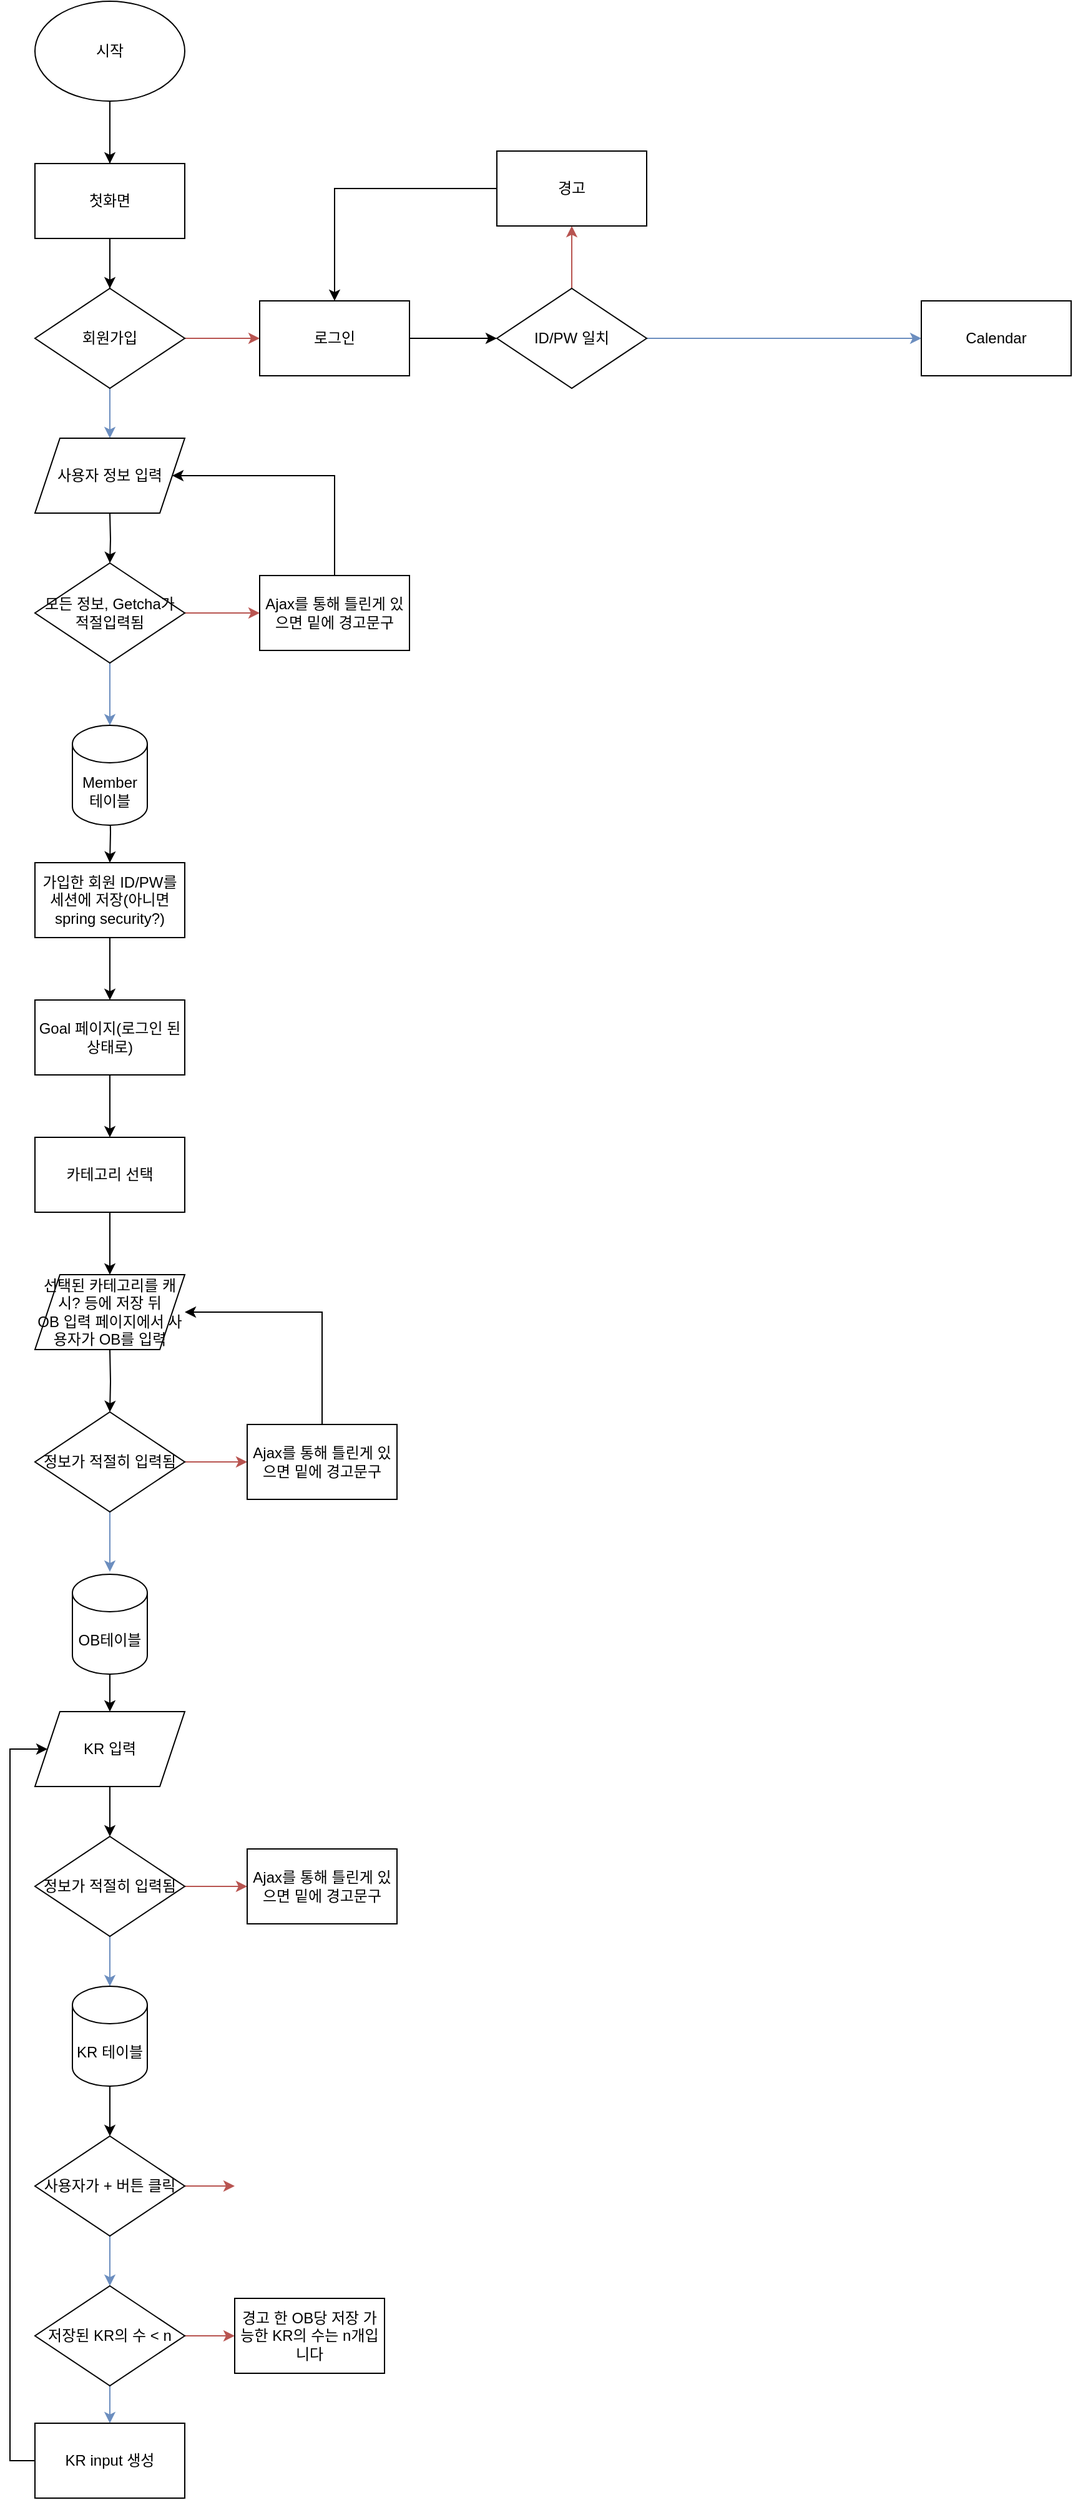 <mxfile version="15.5.0" type="github">
  <diagram id="Uq3l2EWZINXqB6MkOoWw" name="전체적인 순서도">
    <mxGraphModel dx="4082" dy="468" grid="1" gridSize="10" guides="1" tooltips="1" connect="1" arrows="1" fold="1" page="1" pageScale="1" pageWidth="3300" pageHeight="4681" math="0" shadow="0">
      <root>
        <mxCell id="0" />
        <mxCell id="1" parent="0" />
        <mxCell id="pIeUTdMdYG4i5QMNmfUO-8" value="" style="edgeStyle=orthogonalEdgeStyle;rounded=0;orthogonalLoop=1;jettySize=auto;html=1;" parent="1" source="cU4-2mLXnspjtvhaOZda-1" target="pIeUTdMdYG4i5QMNmfUO-1" edge="1">
          <mxGeometry relative="1" as="geometry" />
        </mxCell>
        <mxCell id="cU4-2mLXnspjtvhaOZda-1" value="시작" style="ellipse;whiteSpace=wrap;html=1;" parent="1" vertex="1">
          <mxGeometry x="20" y="20" width="120" height="80" as="geometry" />
        </mxCell>
        <mxCell id="pIeUTdMdYG4i5QMNmfUO-7" style="edgeStyle=orthogonalEdgeStyle;rounded=0;orthogonalLoop=1;jettySize=auto;html=1;exitX=0.5;exitY=1;exitDx=0;exitDy=0;" parent="1" source="pIeUTdMdYG4i5QMNmfUO-1" edge="1">
          <mxGeometry relative="1" as="geometry">
            <mxPoint x="80" y="250" as="targetPoint" />
          </mxGeometry>
        </mxCell>
        <mxCell id="pIeUTdMdYG4i5QMNmfUO-1" value="첫화면" style="rounded=0;whiteSpace=wrap;html=1;" parent="1" vertex="1">
          <mxGeometry x="20" y="150" width="120" height="60" as="geometry" />
        </mxCell>
        <mxCell id="pIeUTdMdYG4i5QMNmfUO-3" value="" style="endArrow=none;html=1;entryX=0.5;entryY=1;entryDx=0;entryDy=0;" parent="1" source="pIeUTdMdYG4i5QMNmfUO-1" target="cU4-2mLXnspjtvhaOZda-1" edge="1">
          <mxGeometry width="50" height="50" relative="1" as="geometry">
            <mxPoint x="40" y="150" as="sourcePoint" />
            <mxPoint x="90" y="100" as="targetPoint" />
          </mxGeometry>
        </mxCell>
        <mxCell id="pIeUTdMdYG4i5QMNmfUO-6" style="edgeStyle=orthogonalEdgeStyle;rounded=0;orthogonalLoop=1;jettySize=auto;html=1;exitX=1;exitY=0.5;exitDx=0;exitDy=0;fillColor=#f8cecc;strokeColor=#b85450;" parent="1" source="pIeUTdMdYG4i5QMNmfUO-4" edge="1">
          <mxGeometry relative="1" as="geometry">
            <mxPoint x="200" y="290" as="targetPoint" />
          </mxGeometry>
        </mxCell>
        <mxCell id="pIeUTdMdYG4i5QMNmfUO-11" style="edgeStyle=orthogonalEdgeStyle;rounded=0;orthogonalLoop=1;jettySize=auto;html=1;exitX=0.5;exitY=1;exitDx=0;exitDy=0;entryX=0.5;entryY=0;entryDx=0;entryDy=0;fillColor=#dae8fc;strokeColor=#6c8ebf;" parent="1" source="pIeUTdMdYG4i5QMNmfUO-4" edge="1">
          <mxGeometry relative="1" as="geometry">
            <mxPoint x="80" y="370" as="targetPoint" />
          </mxGeometry>
        </mxCell>
        <mxCell id="pIeUTdMdYG4i5QMNmfUO-4" value="회원가입" style="rhombus;whiteSpace=wrap;html=1;" parent="1" vertex="1">
          <mxGeometry x="20" y="250" width="120" height="80" as="geometry" />
        </mxCell>
        <mxCell id="pIeUTdMdYG4i5QMNmfUO-5" value="" style="endArrow=none;html=1;entryX=0.5;entryY=1;entryDx=0;entryDy=0;" parent="1" source="pIeUTdMdYG4i5QMNmfUO-4" target="pIeUTdMdYG4i5QMNmfUO-1" edge="1">
          <mxGeometry width="50" height="50" relative="1" as="geometry">
            <mxPoint x="40" y="260" as="sourcePoint" />
            <mxPoint x="90" y="210" as="targetPoint" />
          </mxGeometry>
        </mxCell>
        <mxCell id="aWaKsQ2O3t7kNbBKUAZW-5" style="edgeStyle=orthogonalEdgeStyle;rounded=0;orthogonalLoop=1;jettySize=auto;html=1;exitX=1;exitY=0.5;exitDx=0;exitDy=0;entryX=0;entryY=0.5;entryDx=0;entryDy=0;" edge="1" parent="1" source="pIeUTdMdYG4i5QMNmfUO-9" target="aWaKsQ2O3t7kNbBKUAZW-4">
          <mxGeometry relative="1" as="geometry" />
        </mxCell>
        <mxCell id="pIeUTdMdYG4i5QMNmfUO-9" value="로그인" style="rounded=0;whiteSpace=wrap;html=1;" parent="1" vertex="1">
          <mxGeometry x="200" y="260" width="120" height="60" as="geometry" />
        </mxCell>
        <mxCell id="pIeUTdMdYG4i5QMNmfUO-14" style="edgeStyle=orthogonalEdgeStyle;rounded=0;orthogonalLoop=1;jettySize=auto;html=1;exitX=0.5;exitY=1;exitDx=0;exitDy=0;entryX=0.5;entryY=0;entryDx=0;entryDy=0;" parent="1" target="pIeUTdMdYG4i5QMNmfUO-13" edge="1">
          <mxGeometry relative="1" as="geometry">
            <mxPoint x="80" y="430" as="sourcePoint" />
          </mxGeometry>
        </mxCell>
        <mxCell id="pIeUTdMdYG4i5QMNmfUO-15" style="edgeStyle=orthogonalEdgeStyle;rounded=0;orthogonalLoop=1;jettySize=auto;html=1;exitX=1;exitY=0.5;exitDx=0;exitDy=0;fillColor=#f8cecc;strokeColor=#b85450;" parent="1" source="pIeUTdMdYG4i5QMNmfUO-13" edge="1">
          <mxGeometry relative="1" as="geometry">
            <mxPoint x="200" y="510" as="targetPoint" />
          </mxGeometry>
        </mxCell>
        <mxCell id="pIeUTdMdYG4i5QMNmfUO-16" style="edgeStyle=orthogonalEdgeStyle;rounded=0;orthogonalLoop=1;jettySize=auto;html=1;exitX=0.5;exitY=1;exitDx=0;exitDy=0;fillColor=#dae8fc;strokeColor=#6c8ebf;" parent="1" source="pIeUTdMdYG4i5QMNmfUO-13" edge="1">
          <mxGeometry relative="1" as="geometry">
            <mxPoint x="80" y="600" as="targetPoint" />
          </mxGeometry>
        </mxCell>
        <mxCell id="pIeUTdMdYG4i5QMNmfUO-13" value="모든 정보, Getcha가 적절입력됨" style="rhombus;whiteSpace=wrap;html=1;" parent="1" vertex="1">
          <mxGeometry x="20" y="470" width="120" height="80" as="geometry" />
        </mxCell>
        <mxCell id="pIeUTdMdYG4i5QMNmfUO-19" style="edgeStyle=orthogonalEdgeStyle;rounded=0;orthogonalLoop=1;jettySize=auto;html=1;exitX=0.5;exitY=0;exitDx=0;exitDy=0;entryX=1;entryY=0.5;entryDx=0;entryDy=0;" parent="1" source="pIeUTdMdYG4i5QMNmfUO-18" target="aWaKsQ2O3t7kNbBKUAZW-2" edge="1">
          <mxGeometry relative="1" as="geometry">
            <mxPoint x="140" y="400" as="targetPoint" />
            <Array as="points">
              <mxPoint x="260" y="400" />
            </Array>
          </mxGeometry>
        </mxCell>
        <mxCell id="pIeUTdMdYG4i5QMNmfUO-18" value="Ajax를 통해 틀린게 있으면 밑에 경고문구" style="rounded=0;whiteSpace=wrap;html=1;" parent="1" vertex="1">
          <mxGeometry x="200" y="480" width="120" height="60" as="geometry" />
        </mxCell>
        <mxCell id="pIeUTdMdYG4i5QMNmfUO-22" style="edgeStyle=orthogonalEdgeStyle;rounded=0;orthogonalLoop=1;jettySize=auto;html=1;exitX=0.5;exitY=1;exitDx=0;exitDy=0;entryX=0.5;entryY=0;entryDx=0;entryDy=0;" parent="1" target="pIeUTdMdYG4i5QMNmfUO-21" edge="1">
          <mxGeometry relative="1" as="geometry">
            <mxPoint x="80" y="660" as="sourcePoint" />
          </mxGeometry>
        </mxCell>
        <mxCell id="pIeUTdMdYG4i5QMNmfUO-24" style="edgeStyle=orthogonalEdgeStyle;rounded=0;orthogonalLoop=1;jettySize=auto;html=1;exitX=0.5;exitY=1;exitDx=0;exitDy=0;entryX=0.5;entryY=0;entryDx=0;entryDy=0;" parent="1" source="pIeUTdMdYG4i5QMNmfUO-21" target="pIeUTdMdYG4i5QMNmfUO-23" edge="1">
          <mxGeometry relative="1" as="geometry" />
        </mxCell>
        <mxCell id="pIeUTdMdYG4i5QMNmfUO-21" value="가입한 회원 ID/PW를 세션에 저장(아니면 spring security?)" style="rounded=0;whiteSpace=wrap;html=1;" parent="1" vertex="1">
          <mxGeometry x="20" y="710" width="120" height="60" as="geometry" />
        </mxCell>
        <mxCell id="pIeUTdMdYG4i5QMNmfUO-26" style="edgeStyle=orthogonalEdgeStyle;rounded=0;orthogonalLoop=1;jettySize=auto;html=1;exitX=0.5;exitY=1;exitDx=0;exitDy=0;entryX=0.5;entryY=0;entryDx=0;entryDy=0;" parent="1" source="pIeUTdMdYG4i5QMNmfUO-23" target="pIeUTdMdYG4i5QMNmfUO-25" edge="1">
          <mxGeometry relative="1" as="geometry" />
        </mxCell>
        <mxCell id="pIeUTdMdYG4i5QMNmfUO-23" value="Goal 페이지(로그인 된 상태로)" style="rounded=0;whiteSpace=wrap;html=1;" parent="1" vertex="1">
          <mxGeometry x="20" y="820" width="120" height="60" as="geometry" />
        </mxCell>
        <mxCell id="pIeUTdMdYG4i5QMNmfUO-28" style="edgeStyle=orthogonalEdgeStyle;rounded=0;orthogonalLoop=1;jettySize=auto;html=1;exitX=0.5;exitY=1;exitDx=0;exitDy=0;entryX=0.5;entryY=0;entryDx=0;entryDy=0;" parent="1" source="pIeUTdMdYG4i5QMNmfUO-25" edge="1">
          <mxGeometry relative="1" as="geometry">
            <mxPoint x="80" y="1040" as="targetPoint" />
          </mxGeometry>
        </mxCell>
        <mxCell id="pIeUTdMdYG4i5QMNmfUO-25" value="카테고리 선택" style="rounded=0;whiteSpace=wrap;html=1;" parent="1" vertex="1">
          <mxGeometry x="20" y="930" width="120" height="60" as="geometry" />
        </mxCell>
        <mxCell id="pIeUTdMdYG4i5QMNmfUO-30" style="edgeStyle=orthogonalEdgeStyle;rounded=0;orthogonalLoop=1;jettySize=auto;html=1;exitX=0.5;exitY=1;exitDx=0;exitDy=0;entryX=0.5;entryY=0;entryDx=0;entryDy=0;" parent="1" target="pIeUTdMdYG4i5QMNmfUO-29" edge="1">
          <mxGeometry relative="1" as="geometry">
            <mxPoint x="80" y="1100" as="sourcePoint" />
          </mxGeometry>
        </mxCell>
        <mxCell id="pIeUTdMdYG4i5QMNmfUO-32" style="edgeStyle=orthogonalEdgeStyle;rounded=0;orthogonalLoop=1;jettySize=auto;html=1;exitX=1;exitY=0.5;exitDx=0;exitDy=0;entryX=0;entryY=0.5;entryDx=0;entryDy=0;fillColor=#f8cecc;strokeColor=#b85450;" parent="1" source="pIeUTdMdYG4i5QMNmfUO-29" target="pIeUTdMdYG4i5QMNmfUO-31" edge="1">
          <mxGeometry relative="1" as="geometry" />
        </mxCell>
        <mxCell id="pIeUTdMdYG4i5QMNmfUO-35" style="edgeStyle=orthogonalEdgeStyle;rounded=0;orthogonalLoop=1;jettySize=auto;html=1;exitX=0.5;exitY=1;exitDx=0;exitDy=0;entryX=0.5;entryY=0;entryDx=0;entryDy=0;fillColor=#dae8fc;strokeColor=#6c8ebf;" parent="1" source="pIeUTdMdYG4i5QMNmfUO-29" edge="1">
          <mxGeometry relative="1" as="geometry">
            <mxPoint x="80" y="1278" as="targetPoint" />
          </mxGeometry>
        </mxCell>
        <mxCell id="pIeUTdMdYG4i5QMNmfUO-29" value="정보가 적절히 입력됨" style="rhombus;whiteSpace=wrap;html=1;" parent="1" vertex="1">
          <mxGeometry x="20" y="1150" width="120" height="80" as="geometry" />
        </mxCell>
        <mxCell id="pIeUTdMdYG4i5QMNmfUO-36" style="edgeStyle=orthogonalEdgeStyle;rounded=0;orthogonalLoop=1;jettySize=auto;html=1;exitX=0.5;exitY=0;exitDx=0;exitDy=0;entryX=1;entryY=0.5;entryDx=0;entryDy=0;" parent="1" source="pIeUTdMdYG4i5QMNmfUO-31" edge="1">
          <mxGeometry relative="1" as="geometry">
            <mxPoint x="140" y="1070" as="targetPoint" />
            <Array as="points">
              <mxPoint x="250" y="1070" />
            </Array>
          </mxGeometry>
        </mxCell>
        <mxCell id="pIeUTdMdYG4i5QMNmfUO-31" value="Ajax를 통해 틀린게 있으면 밑에 경고문구" style="rounded=0;whiteSpace=wrap;html=1;" parent="1" vertex="1">
          <mxGeometry x="190" y="1160" width="120" height="60" as="geometry" />
        </mxCell>
        <mxCell id="pIeUTdMdYG4i5QMNmfUO-38" style="edgeStyle=orthogonalEdgeStyle;rounded=0;orthogonalLoop=1;jettySize=auto;html=1;exitX=0.5;exitY=1;exitDx=0;exitDy=0;entryX=0.5;entryY=0;entryDx=0;entryDy=0;" parent="1" edge="1">
          <mxGeometry relative="1" as="geometry">
            <mxPoint x="80" y="1338" as="sourcePoint" />
            <mxPoint x="80" y="1390" as="targetPoint" />
          </mxGeometry>
        </mxCell>
        <mxCell id="aWaKsQ2O3t7kNbBKUAZW-12" style="edgeStyle=orthogonalEdgeStyle;rounded=0;orthogonalLoop=1;jettySize=auto;html=1;exitX=0.5;exitY=1;exitDx=0;exitDy=0;entryX=0.5;entryY=0;entryDx=0;entryDy=0;" edge="1" parent="1" source="aWaKsQ2O3t7kNbBKUAZW-1" target="aWaKsQ2O3t7kNbBKUAZW-11">
          <mxGeometry relative="1" as="geometry" />
        </mxCell>
        <mxCell id="aWaKsQ2O3t7kNbBKUAZW-1" value="KR 입력" style="shape=parallelogram;perimeter=parallelogramPerimeter;whiteSpace=wrap;html=1;fixedSize=1;" vertex="1" parent="1">
          <mxGeometry x="20" y="1390" width="120" height="60" as="geometry" />
        </mxCell>
        <mxCell id="aWaKsQ2O3t7kNbBKUAZW-2" value="사용자 정보 입력" style="shape=parallelogram;perimeter=parallelogramPerimeter;whiteSpace=wrap;html=1;fixedSize=1;" vertex="1" parent="1">
          <mxGeometry x="20" y="370" width="120" height="60" as="geometry" />
        </mxCell>
        <mxCell id="aWaKsQ2O3t7kNbBKUAZW-3" value="&lt;span&gt;선택된 카테고리를 캐시? 등에 저장 뒤&lt;/span&gt;&lt;br&gt;&lt;span&gt;OB 입력 페이지에서 사용자가 OB를 입력&lt;/span&gt;" style="shape=parallelogram;perimeter=parallelogramPerimeter;whiteSpace=wrap;html=1;fixedSize=1;" vertex="1" parent="1">
          <mxGeometry x="20" y="1040" width="120" height="60" as="geometry" />
        </mxCell>
        <mxCell id="aWaKsQ2O3t7kNbBKUAZW-6" style="edgeStyle=orthogonalEdgeStyle;rounded=0;orthogonalLoop=1;jettySize=auto;html=1;exitX=1;exitY=0.5;exitDx=0;exitDy=0;fillColor=#dae8fc;strokeColor=#6c8ebf;" edge="1" parent="1" source="aWaKsQ2O3t7kNbBKUAZW-4" target="aWaKsQ2O3t7kNbBKUAZW-7">
          <mxGeometry relative="1" as="geometry">
            <mxPoint x="750" y="290" as="targetPoint" />
          </mxGeometry>
        </mxCell>
        <mxCell id="aWaKsQ2O3t7kNbBKUAZW-9" style="edgeStyle=orthogonalEdgeStyle;rounded=0;orthogonalLoop=1;jettySize=auto;html=1;exitX=0.5;exitY=0;exitDx=0;exitDy=0;entryX=0.5;entryY=1;entryDx=0;entryDy=0;fillColor=#f8cecc;strokeColor=#b85450;" edge="1" parent="1" source="aWaKsQ2O3t7kNbBKUAZW-4" target="aWaKsQ2O3t7kNbBKUAZW-8">
          <mxGeometry relative="1" as="geometry" />
        </mxCell>
        <mxCell id="aWaKsQ2O3t7kNbBKUAZW-4" value="ID/PW 일치" style="rhombus;whiteSpace=wrap;html=1;" vertex="1" parent="1">
          <mxGeometry x="390" y="250" width="120" height="80" as="geometry" />
        </mxCell>
        <mxCell id="aWaKsQ2O3t7kNbBKUAZW-7" value="Calendar" style="rounded=0;whiteSpace=wrap;html=1;" vertex="1" parent="1">
          <mxGeometry x="730" y="260" width="120" height="60" as="geometry" />
        </mxCell>
        <mxCell id="aWaKsQ2O3t7kNbBKUAZW-10" style="edgeStyle=orthogonalEdgeStyle;rounded=0;orthogonalLoop=1;jettySize=auto;html=1;exitX=0;exitY=0.5;exitDx=0;exitDy=0;entryX=0.5;entryY=0;entryDx=0;entryDy=0;" edge="1" parent="1" source="aWaKsQ2O3t7kNbBKUAZW-8" target="pIeUTdMdYG4i5QMNmfUO-9">
          <mxGeometry relative="1" as="geometry" />
        </mxCell>
        <mxCell id="aWaKsQ2O3t7kNbBKUAZW-8" value="경고" style="rounded=0;whiteSpace=wrap;html=1;" vertex="1" parent="1">
          <mxGeometry x="390" y="140" width="120" height="60" as="geometry" />
        </mxCell>
        <mxCell id="aWaKsQ2O3t7kNbBKUAZW-14" style="edgeStyle=orthogonalEdgeStyle;rounded=0;orthogonalLoop=1;jettySize=auto;html=1;exitX=1;exitY=0.5;exitDx=0;exitDy=0;entryX=0;entryY=0.5;entryDx=0;entryDy=0;fillColor=#f8cecc;strokeColor=#b85450;" edge="1" parent="1" source="aWaKsQ2O3t7kNbBKUAZW-11" target="aWaKsQ2O3t7kNbBKUAZW-13">
          <mxGeometry relative="1" as="geometry" />
        </mxCell>
        <mxCell id="aWaKsQ2O3t7kNbBKUAZW-17" style="edgeStyle=orthogonalEdgeStyle;rounded=0;orthogonalLoop=1;jettySize=auto;html=1;exitX=0.5;exitY=1;exitDx=0;exitDy=0;fillColor=#dae8fc;strokeColor=#6c8ebf;" edge="1" parent="1" source="aWaKsQ2O3t7kNbBKUAZW-11" target="aWaKsQ2O3t7kNbBKUAZW-18">
          <mxGeometry relative="1" as="geometry">
            <mxPoint x="80" y="1620" as="targetPoint" />
          </mxGeometry>
        </mxCell>
        <mxCell id="aWaKsQ2O3t7kNbBKUAZW-11" value="정보가 적절히 입력됨" style="rhombus;whiteSpace=wrap;html=1;" vertex="1" parent="1">
          <mxGeometry x="20" y="1490" width="120" height="80" as="geometry" />
        </mxCell>
        <mxCell id="aWaKsQ2O3t7kNbBKUAZW-13" value="Ajax를 통해 틀린게 있으면 밑에 경고문구" style="rounded=0;whiteSpace=wrap;html=1;" vertex="1" parent="1">
          <mxGeometry x="190" y="1500" width="120" height="60" as="geometry" />
        </mxCell>
        <mxCell id="aWaKsQ2O3t7kNbBKUAZW-15" value="OB테이블" style="shape=cylinder3;whiteSpace=wrap;html=1;boundedLbl=1;backgroundOutline=1;size=15;" vertex="1" parent="1">
          <mxGeometry x="50" y="1280" width="60" height="80" as="geometry" />
        </mxCell>
        <mxCell id="aWaKsQ2O3t7kNbBKUAZW-16" value="Member 테이블" style="shape=cylinder3;whiteSpace=wrap;html=1;boundedLbl=1;backgroundOutline=1;size=15;" vertex="1" parent="1">
          <mxGeometry x="50" y="600" width="60" height="80" as="geometry" />
        </mxCell>
        <mxCell id="aWaKsQ2O3t7kNbBKUAZW-22" style="edgeStyle=orthogonalEdgeStyle;rounded=0;orthogonalLoop=1;jettySize=auto;html=1;exitX=0.5;exitY=1;exitDx=0;exitDy=0;exitPerimeter=0;entryX=0.5;entryY=0;entryDx=0;entryDy=0;" edge="1" parent="1" source="aWaKsQ2O3t7kNbBKUAZW-18" target="aWaKsQ2O3t7kNbBKUAZW-21">
          <mxGeometry relative="1" as="geometry" />
        </mxCell>
        <mxCell id="aWaKsQ2O3t7kNbBKUAZW-18" value="KR 테이블" style="shape=cylinder3;whiteSpace=wrap;html=1;boundedLbl=1;backgroundOutline=1;size=15;" vertex="1" parent="1">
          <mxGeometry x="50" y="1610" width="60" height="80" as="geometry" />
        </mxCell>
        <mxCell id="aWaKsQ2O3t7kNbBKUAZW-25" style="edgeStyle=orthogonalEdgeStyle;rounded=0;orthogonalLoop=1;jettySize=auto;html=1;exitX=0.5;exitY=1;exitDx=0;exitDy=0;entryX=0.5;entryY=0;entryDx=0;entryDy=0;fillColor=#dae8fc;strokeColor=#6c8ebf;" edge="1" parent="1" source="aWaKsQ2O3t7kNbBKUAZW-21" target="aWaKsQ2O3t7kNbBKUAZW-24">
          <mxGeometry relative="1" as="geometry" />
        </mxCell>
        <mxCell id="aWaKsQ2O3t7kNbBKUAZW-33" style="edgeStyle=orthogonalEdgeStyle;rounded=0;orthogonalLoop=1;jettySize=auto;html=1;exitX=1;exitY=0.5;exitDx=0;exitDy=0;fillColor=#f8cecc;strokeColor=#b85450;" edge="1" parent="1" source="aWaKsQ2O3t7kNbBKUAZW-21">
          <mxGeometry relative="1" as="geometry">
            <mxPoint x="180" y="1770" as="targetPoint" />
          </mxGeometry>
        </mxCell>
        <mxCell id="aWaKsQ2O3t7kNbBKUAZW-21" value="사용자가 + 버튼 클릭" style="rhombus;whiteSpace=wrap;html=1;" vertex="1" parent="1">
          <mxGeometry x="20" y="1730" width="120" height="80" as="geometry" />
        </mxCell>
        <mxCell id="aWaKsQ2O3t7kNbBKUAZW-28" style="edgeStyle=orthogonalEdgeStyle;rounded=0;orthogonalLoop=1;jettySize=auto;html=1;exitX=0.5;exitY=1;exitDx=0;exitDy=0;entryX=0.5;entryY=0;entryDx=0;entryDy=0;fillColor=#dae8fc;strokeColor=#6c8ebf;" edge="1" parent="1" source="aWaKsQ2O3t7kNbBKUAZW-24" target="aWaKsQ2O3t7kNbBKUAZW-26">
          <mxGeometry relative="1" as="geometry" />
        </mxCell>
        <mxCell id="aWaKsQ2O3t7kNbBKUAZW-31" style="edgeStyle=orthogonalEdgeStyle;rounded=0;orthogonalLoop=1;jettySize=auto;html=1;exitX=1;exitY=0.5;exitDx=0;exitDy=0;fillColor=#f8cecc;strokeColor=#b85450;" edge="1" parent="1" source="aWaKsQ2O3t7kNbBKUAZW-24">
          <mxGeometry relative="1" as="geometry">
            <mxPoint x="180" y="1890" as="targetPoint" />
          </mxGeometry>
        </mxCell>
        <mxCell id="aWaKsQ2O3t7kNbBKUAZW-24" value="저장된 KR의 수 &amp;lt; n" style="rhombus;whiteSpace=wrap;html=1;" vertex="1" parent="1">
          <mxGeometry x="20" y="1850" width="120" height="80" as="geometry" />
        </mxCell>
        <mxCell id="aWaKsQ2O3t7kNbBKUAZW-29" style="edgeStyle=orthogonalEdgeStyle;rounded=0;orthogonalLoop=1;jettySize=auto;html=1;exitX=0;exitY=0.5;exitDx=0;exitDy=0;" edge="1" parent="1" source="aWaKsQ2O3t7kNbBKUAZW-26" target="aWaKsQ2O3t7kNbBKUAZW-1">
          <mxGeometry relative="1" as="geometry">
            <mxPoint x="-30" y="1408.667" as="targetPoint" />
            <Array as="points">
              <mxPoint y="1990" />
              <mxPoint y="1420" />
            </Array>
          </mxGeometry>
        </mxCell>
        <mxCell id="aWaKsQ2O3t7kNbBKUAZW-26" value="KR input 생성" style="rounded=0;whiteSpace=wrap;html=1;" vertex="1" parent="1">
          <mxGeometry x="20" y="1960" width="120" height="60" as="geometry" />
        </mxCell>
        <mxCell id="aWaKsQ2O3t7kNbBKUAZW-32" value="경고 한 OB당 저장 가능한 KR의 수는 n개입니다" style="rounded=0;whiteSpace=wrap;html=1;" vertex="1" parent="1">
          <mxGeometry x="180" y="1860" width="120" height="60" as="geometry" />
        </mxCell>
      </root>
    </mxGraphModel>
  </diagram>
</mxfile>
